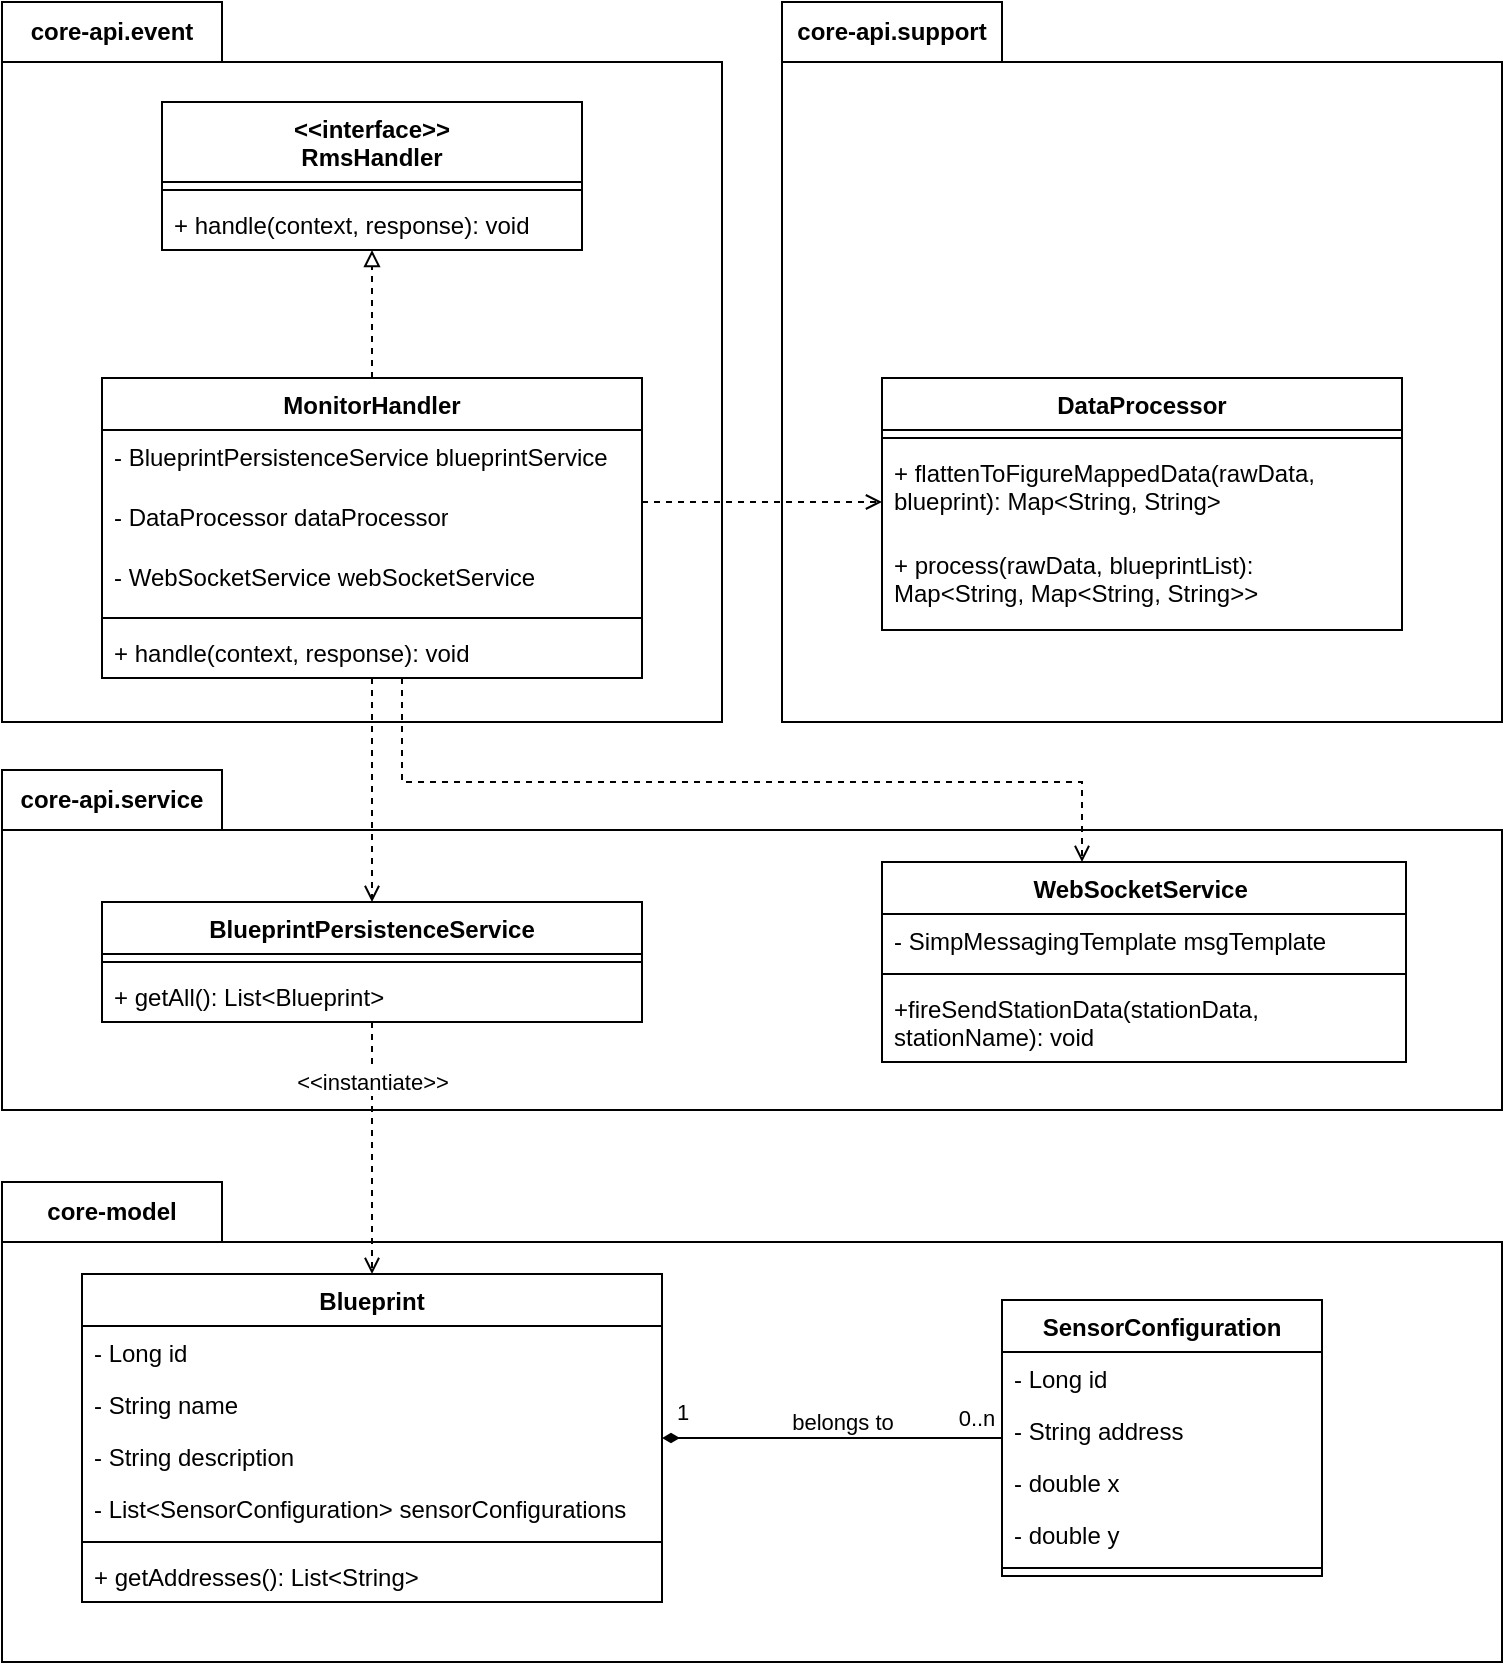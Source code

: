 <mxfile>
    <diagram name="Page-1" id="O_E6jaliTsCYFEQ6Mmy1">
        <mxGraphModel dx="1216" dy="2042" grid="1" gridSize="10" guides="1" tooltips="1" connect="1" arrows="1" fold="1" page="1" pageScale="1" pageWidth="850" pageHeight="1100" math="0" shadow="0">
            <root>
                <mxCell id="0"/>
                <mxCell id="1" parent="0"/>
                <mxCell id="PBAVa2eQpxDVr7yZhb9t-65" value="core-model" style="shape=folder;fontStyle=1;tabWidth=110;tabHeight=30;tabPosition=left;html=1;boundedLbl=1;labelInHeader=1;container=1;collapsible=0;whiteSpace=wrap;" parent="1" vertex="1">
                    <mxGeometry x="50" y="-390" width="750" height="240" as="geometry"/>
                </mxCell>
                <mxCell id="PBAVa2eQpxDVr7yZhb9t-66" value="" style="html=1;strokeColor=none;resizeWidth=1;resizeHeight=1;fillColor=none;part=1;connectable=0;allowArrows=0;deletable=0;whiteSpace=wrap;" parent="PBAVa2eQpxDVr7yZhb9t-65" vertex="1">
                    <mxGeometry width="750" height="168.0" relative="1" as="geometry">
                        <mxPoint y="30" as="offset"/>
                    </mxGeometry>
                </mxCell>
                <mxCell id="PBAVa2eQpxDVr7yZhb9t-29" value="Blueprint" style="swimlane;fontStyle=1;align=center;verticalAlign=top;childLayout=stackLayout;horizontal=1;startSize=26;horizontalStack=0;resizeParent=1;resizeParentMax=0;resizeLast=0;collapsible=1;marginBottom=0;whiteSpace=wrap;html=1;" parent="PBAVa2eQpxDVr7yZhb9t-65" vertex="1">
                    <mxGeometry x="40" y="46" width="290" height="164" as="geometry"/>
                </mxCell>
                <mxCell id="PBAVa2eQpxDVr7yZhb9t-30" value="- Long id" style="text;strokeColor=none;fillColor=none;align=left;verticalAlign=top;spacingLeft=4;spacingRight=4;overflow=hidden;rotatable=0;points=[[0,0.5],[1,0.5]];portConstraint=eastwest;whiteSpace=wrap;html=1;" parent="PBAVa2eQpxDVr7yZhb9t-29" vertex="1">
                    <mxGeometry y="26" width="290" height="26" as="geometry"/>
                </mxCell>
                <mxCell id="PBAVa2eQpxDVr7yZhb9t-33" value="- String name" style="text;strokeColor=none;fillColor=none;align=left;verticalAlign=top;spacingLeft=4;spacingRight=4;overflow=hidden;rotatable=0;points=[[0,0.5],[1,0.5]];portConstraint=eastwest;whiteSpace=wrap;html=1;" parent="PBAVa2eQpxDVr7yZhb9t-29" vertex="1">
                    <mxGeometry y="52" width="290" height="26" as="geometry"/>
                </mxCell>
                <mxCell id="PBAVa2eQpxDVr7yZhb9t-34" value="- String description" style="text;strokeColor=none;fillColor=none;align=left;verticalAlign=top;spacingLeft=4;spacingRight=4;overflow=hidden;rotatable=0;points=[[0,0.5],[1,0.5]];portConstraint=eastwest;whiteSpace=wrap;html=1;" parent="PBAVa2eQpxDVr7yZhb9t-29" vertex="1">
                    <mxGeometry y="78" width="290" height="26" as="geometry"/>
                </mxCell>
                <mxCell id="PBAVa2eQpxDVr7yZhb9t-35" value="- List&amp;lt;SensorConfiguration&amp;gt; sensorConfigurations" style="text;strokeColor=none;fillColor=none;align=left;verticalAlign=top;spacingLeft=4;spacingRight=4;overflow=hidden;rotatable=0;points=[[0,0.5],[1,0.5]];portConstraint=eastwest;whiteSpace=wrap;html=1;" parent="PBAVa2eQpxDVr7yZhb9t-29" vertex="1">
                    <mxGeometry y="104" width="290" height="26" as="geometry"/>
                </mxCell>
                <mxCell id="PBAVa2eQpxDVr7yZhb9t-31" value="" style="line;strokeWidth=1;fillColor=none;align=left;verticalAlign=middle;spacingTop=-1;spacingLeft=3;spacingRight=3;rotatable=0;labelPosition=right;points=[];portConstraint=eastwest;strokeColor=inherit;" parent="PBAVa2eQpxDVr7yZhb9t-29" vertex="1">
                    <mxGeometry y="130" width="290" height="8" as="geometry"/>
                </mxCell>
                <mxCell id="PBAVa2eQpxDVr7yZhb9t-32" value="+ getAddresses(): List&amp;lt;String&amp;gt;&amp;nbsp;" style="text;strokeColor=none;fillColor=none;align=left;verticalAlign=top;spacingLeft=4;spacingRight=4;overflow=hidden;rotatable=0;points=[[0,0.5],[1,0.5]];portConstraint=eastwest;whiteSpace=wrap;html=1;" parent="PBAVa2eQpxDVr7yZhb9t-29" vertex="1">
                    <mxGeometry y="138" width="290" height="26" as="geometry"/>
                </mxCell>
                <mxCell id="PBAVa2eQpxDVr7yZhb9t-13" value="SensorConfiguration" style="swimlane;fontStyle=1;align=center;verticalAlign=top;childLayout=stackLayout;horizontal=1;startSize=26;horizontalStack=0;resizeParent=1;resizeParentMax=0;resizeLast=0;collapsible=1;marginBottom=0;whiteSpace=wrap;html=1;" parent="PBAVa2eQpxDVr7yZhb9t-65" vertex="1">
                    <mxGeometry x="500" y="59" width="160" height="138" as="geometry"/>
                </mxCell>
                <mxCell id="PBAVa2eQpxDVr7yZhb9t-14" value="- Long id" style="text;strokeColor=none;fillColor=none;align=left;verticalAlign=top;spacingLeft=4;spacingRight=4;overflow=hidden;rotatable=0;points=[[0,0.5],[1,0.5]];portConstraint=eastwest;whiteSpace=wrap;html=1;" parent="PBAVa2eQpxDVr7yZhb9t-13" vertex="1">
                    <mxGeometry y="26" width="160" height="26" as="geometry"/>
                </mxCell>
                <mxCell id="PBAVa2eQpxDVr7yZhb9t-36" value="- String address" style="text;strokeColor=none;fillColor=none;align=left;verticalAlign=top;spacingLeft=4;spacingRight=4;overflow=hidden;rotatable=0;points=[[0,0.5],[1,0.5]];portConstraint=eastwest;whiteSpace=wrap;html=1;" parent="PBAVa2eQpxDVr7yZhb9t-13" vertex="1">
                    <mxGeometry y="52" width="160" height="26" as="geometry"/>
                </mxCell>
                <mxCell id="PBAVa2eQpxDVr7yZhb9t-37" value="- double x" style="text;strokeColor=none;fillColor=none;align=left;verticalAlign=top;spacingLeft=4;spacingRight=4;overflow=hidden;rotatable=0;points=[[0,0.5],[1,0.5]];portConstraint=eastwest;whiteSpace=wrap;html=1;" parent="PBAVa2eQpxDVr7yZhb9t-13" vertex="1">
                    <mxGeometry y="78" width="160" height="26" as="geometry"/>
                </mxCell>
                <mxCell id="PBAVa2eQpxDVr7yZhb9t-38" value="- double y&amp;nbsp;" style="text;strokeColor=none;fillColor=none;align=left;verticalAlign=top;spacingLeft=4;spacingRight=4;overflow=hidden;rotatable=0;points=[[0,0.5],[1,0.5]];portConstraint=eastwest;whiteSpace=wrap;html=1;" parent="PBAVa2eQpxDVr7yZhb9t-13" vertex="1">
                    <mxGeometry y="104" width="160" height="26" as="geometry"/>
                </mxCell>
                <mxCell id="PBAVa2eQpxDVr7yZhb9t-15" value="" style="line;strokeWidth=1;fillColor=none;align=left;verticalAlign=middle;spacingTop=-1;spacingLeft=3;spacingRight=3;rotatable=0;labelPosition=right;points=[];portConstraint=eastwest;strokeColor=inherit;" parent="PBAVa2eQpxDVr7yZhb9t-13" vertex="1">
                    <mxGeometry y="130" width="160" height="8" as="geometry"/>
                </mxCell>
                <mxCell id="PBAVa2eQpxDVr7yZhb9t-45" style="edgeStyle=orthogonalEdgeStyle;rounded=0;orthogonalLoop=1;jettySize=auto;html=1;endArrow=diamondThin;endFill=1;" parent="PBAVa2eQpxDVr7yZhb9t-65" source="PBAVa2eQpxDVr7yZhb9t-13" target="PBAVa2eQpxDVr7yZhb9t-29" edge="1">
                    <mxGeometry relative="1" as="geometry">
                        <mxPoint x="470" y="125" as="sourcePoint"/>
                        <mxPoint x="300" y="125" as="targetPoint"/>
                        <Array as="points"/>
                    </mxGeometry>
                </mxCell>
                <mxCell id="PBAVa2eQpxDVr7yZhb9t-46" value="1" style="edgeLabel;html=1;align=center;verticalAlign=middle;resizable=0;points=[];" parent="PBAVa2eQpxDVr7yZhb9t-45" vertex="1" connectable="0">
                    <mxGeometry x="0.93" y="-1" relative="1" as="geometry">
                        <mxPoint x="4" y="-12" as="offset"/>
                    </mxGeometry>
                </mxCell>
                <mxCell id="PBAVa2eQpxDVr7yZhb9t-47" value="0..n" style="edgeLabel;html=1;align=center;verticalAlign=middle;resizable=0;points=[];" parent="PBAVa2eQpxDVr7yZhb9t-45" vertex="1" connectable="0">
                    <mxGeometry x="-0.9" y="-1" relative="1" as="geometry">
                        <mxPoint x="-5" y="-9" as="offset"/>
                    </mxGeometry>
                </mxCell>
                <mxCell id="PBAVa2eQpxDVr7yZhb9t-48" value="belongs to" style="edgeLabel;html=1;align=center;verticalAlign=middle;resizable=0;points=[];" parent="PBAVa2eQpxDVr7yZhb9t-45" vertex="1" connectable="0">
                    <mxGeometry x="0.139" relative="1" as="geometry">
                        <mxPoint x="17" y="-8" as="offset"/>
                    </mxGeometry>
                </mxCell>
                <mxCell id="PBAVa2eQpxDVr7yZhb9t-59" value="core-api.service" style="shape=folder;fontStyle=1;tabWidth=110;tabHeight=30;tabPosition=left;html=1;boundedLbl=1;labelInHeader=1;container=1;collapsible=0;whiteSpace=wrap;" parent="1" vertex="1">
                    <mxGeometry x="50" y="-596" width="750" height="170" as="geometry"/>
                </mxCell>
                <mxCell id="PBAVa2eQpxDVr7yZhb9t-60" value="" style="html=1;strokeColor=none;resizeWidth=1;resizeHeight=1;fillColor=none;part=1;connectable=0;allowArrows=0;deletable=0;whiteSpace=wrap;" parent="PBAVa2eQpxDVr7yZhb9t-59" vertex="1">
                    <mxGeometry width="750" height="119.0" relative="1" as="geometry">
                        <mxPoint y="30" as="offset"/>
                    </mxGeometry>
                </mxCell>
                <mxCell id="PBAVa2eQpxDVr7yZhb9t-17" value="&lt;span style=&quot;text-align: left;&quot;&gt;WebSocketService&amp;nbsp;&lt;/span&gt;" style="swimlane;fontStyle=1;align=center;verticalAlign=top;childLayout=stackLayout;horizontal=1;startSize=26;horizontalStack=0;resizeParent=1;resizeParentMax=0;resizeLast=0;collapsible=1;marginBottom=0;whiteSpace=wrap;html=1;" parent="PBAVa2eQpxDVr7yZhb9t-59" vertex="1">
                    <mxGeometry x="440" y="46" width="262" height="100" as="geometry"/>
                </mxCell>
                <mxCell id="PBAVa2eQpxDVr7yZhb9t-18" value="- SimpMessagingTemplate msgTemplate" style="text;strokeColor=none;fillColor=none;align=left;verticalAlign=top;spacingLeft=4;spacingRight=4;overflow=hidden;rotatable=0;points=[[0,0.5],[1,0.5]];portConstraint=eastwest;whiteSpace=wrap;html=1;" parent="PBAVa2eQpxDVr7yZhb9t-17" vertex="1">
                    <mxGeometry y="26" width="262" height="26" as="geometry"/>
                </mxCell>
                <mxCell id="PBAVa2eQpxDVr7yZhb9t-19" value="" style="line;strokeWidth=1;fillColor=none;align=left;verticalAlign=middle;spacingTop=-1;spacingLeft=3;spacingRight=3;rotatable=0;labelPosition=right;points=[];portConstraint=eastwest;strokeColor=inherit;" parent="PBAVa2eQpxDVr7yZhb9t-17" vertex="1">
                    <mxGeometry y="52" width="262" height="8" as="geometry"/>
                </mxCell>
                <mxCell id="PBAVa2eQpxDVr7yZhb9t-20" value="+fireSendStationData(stationData, stationName): void&amp;nbsp;" style="text;strokeColor=none;fillColor=none;align=left;verticalAlign=top;spacingLeft=4;spacingRight=4;overflow=hidden;rotatable=0;points=[[0,0.5],[1,0.5]];portConstraint=eastwest;whiteSpace=wrap;html=1;" parent="PBAVa2eQpxDVr7yZhb9t-17" vertex="1">
                    <mxGeometry y="60" width="262" height="40" as="geometry"/>
                </mxCell>
                <mxCell id="PBAVa2eQpxDVr7yZhb9t-21" value="&lt;span style=&quot;text-align: left;&quot;&gt;BlueprintPersistenceService&lt;/span&gt;" style="swimlane;fontStyle=1;align=center;verticalAlign=top;childLayout=stackLayout;horizontal=1;startSize=26;horizontalStack=0;resizeParent=1;resizeParentMax=0;resizeLast=0;collapsible=1;marginBottom=0;whiteSpace=wrap;html=1;" parent="PBAVa2eQpxDVr7yZhb9t-59" vertex="1">
                    <mxGeometry x="50" y="66" width="270" height="60" as="geometry"/>
                </mxCell>
                <mxCell id="PBAVa2eQpxDVr7yZhb9t-23" value="" style="line;strokeWidth=1;fillColor=none;align=left;verticalAlign=middle;spacingTop=-1;spacingLeft=3;spacingRight=3;rotatable=0;labelPosition=right;points=[];portConstraint=eastwest;strokeColor=inherit;" parent="PBAVa2eQpxDVr7yZhb9t-21" vertex="1">
                    <mxGeometry y="26" width="270" height="8" as="geometry"/>
                </mxCell>
                <mxCell id="PBAVa2eQpxDVr7yZhb9t-24" value="+ getAll(): List&amp;lt;Blueprint&amp;gt;" style="text;strokeColor=none;fillColor=none;align=left;verticalAlign=top;spacingLeft=4;spacingRight=4;overflow=hidden;rotatable=0;points=[[0,0.5],[1,0.5]];portConstraint=eastwest;whiteSpace=wrap;html=1;" parent="PBAVa2eQpxDVr7yZhb9t-21" vertex="1">
                    <mxGeometry y="34" width="270" height="26" as="geometry"/>
                </mxCell>
                <mxCell id="PBAVa2eQpxDVr7yZhb9t-51" value="core-api.support" style="shape=folder;fontStyle=1;tabWidth=110;tabHeight=30;tabPosition=left;html=1;boundedLbl=1;labelInHeader=1;container=1;collapsible=0;whiteSpace=wrap;" parent="1" vertex="1">
                    <mxGeometry x="440" y="-980" width="360" height="360" as="geometry"/>
                </mxCell>
                <mxCell id="PBAVa2eQpxDVr7yZhb9t-52" value="" style="html=1;strokeColor=none;resizeWidth=1;resizeHeight=1;fillColor=none;part=1;connectable=0;allowArrows=0;deletable=0;whiteSpace=wrap;" parent="PBAVa2eQpxDVr7yZhb9t-51" vertex="1">
                    <mxGeometry width="360" height="252.0" relative="1" as="geometry">
                        <mxPoint y="30" as="offset"/>
                    </mxGeometry>
                </mxCell>
                <mxCell id="PBAVa2eQpxDVr7yZhb9t-5" value="DataProcessor" style="swimlane;fontStyle=1;align=center;verticalAlign=top;childLayout=stackLayout;horizontal=1;startSize=26;horizontalStack=0;resizeParent=1;resizeParentMax=0;resizeLast=0;collapsible=1;marginBottom=0;whiteSpace=wrap;html=1;" parent="PBAVa2eQpxDVr7yZhb9t-51" vertex="1">
                    <mxGeometry x="50" y="188" width="260" height="126" as="geometry"/>
                </mxCell>
                <mxCell id="PBAVa2eQpxDVr7yZhb9t-7" value="" style="line;strokeWidth=1;fillColor=none;align=left;verticalAlign=middle;spacingTop=-1;spacingLeft=3;spacingRight=3;rotatable=0;labelPosition=right;points=[];portConstraint=eastwest;strokeColor=inherit;" parent="PBAVa2eQpxDVr7yZhb9t-5" vertex="1">
                    <mxGeometry y="26" width="260" height="8" as="geometry"/>
                </mxCell>
                <mxCell id="PBAVa2eQpxDVr7yZhb9t-8" value="+ flattenToFigureMappedData(rawData, blueprint): Map&amp;lt;String, String&amp;gt;" style="text;strokeColor=none;fillColor=none;align=left;verticalAlign=top;spacingLeft=4;spacingRight=4;overflow=hidden;rotatable=0;points=[[0,0.5],[1,0.5]];portConstraint=eastwest;whiteSpace=wrap;html=1;" parent="PBAVa2eQpxDVr7yZhb9t-5" vertex="1">
                    <mxGeometry y="34" width="260" height="46" as="geometry"/>
                </mxCell>
                <mxCell id="PBAVa2eQpxDVr7yZhb9t-28" value="+ process(rawData, blueprintList):&amp;nbsp;&lt;div&gt;Map&amp;lt;String, Map&amp;lt;String, String&amp;gt;&amp;gt;&lt;/div&gt;" style="text;strokeColor=none;fillColor=none;align=left;verticalAlign=top;spacingLeft=4;spacingRight=4;overflow=hidden;rotatable=0;points=[[0,0.5],[1,0.5]];portConstraint=eastwest;whiteSpace=wrap;html=1;" parent="PBAVa2eQpxDVr7yZhb9t-5" vertex="1">
                    <mxGeometry y="80" width="260" height="46" as="geometry"/>
                </mxCell>
                <mxCell id="PBAVa2eQpxDVr7yZhb9t-49" value="core-api.event" style="shape=folder;fontStyle=1;tabWidth=110;tabHeight=30;tabPosition=left;html=1;boundedLbl=1;labelInHeader=1;container=1;collapsible=0;whiteSpace=wrap;" parent="1" vertex="1">
                    <mxGeometry x="50" y="-980" width="360" height="360" as="geometry"/>
                </mxCell>
                <mxCell id="PBAVa2eQpxDVr7yZhb9t-50" value="" style="html=1;strokeColor=none;resizeWidth=1;resizeHeight=1;fillColor=none;part=1;connectable=0;allowArrows=0;deletable=0;whiteSpace=wrap;" parent="PBAVa2eQpxDVr7yZhb9t-49" vertex="1">
                    <mxGeometry width="360" height="252.0" relative="1" as="geometry">
                        <mxPoint y="30" as="offset"/>
                    </mxGeometry>
                </mxCell>
                <mxCell id="PBAVa2eQpxDVr7yZhb9t-1" value="&amp;lt;&amp;lt;interface&amp;gt;&amp;gt;&lt;br&gt;RmsHandler" style="swimlane;fontStyle=1;align=center;verticalAlign=top;childLayout=stackLayout;horizontal=1;startSize=40;horizontalStack=0;resizeParent=1;resizeParentMax=0;resizeLast=0;collapsible=1;marginBottom=0;whiteSpace=wrap;html=1;" parent="1" vertex="1">
                    <mxGeometry x="130" y="-930" width="210" height="74" as="geometry"/>
                </mxCell>
                <mxCell id="PBAVa2eQpxDVr7yZhb9t-3" value="" style="line;strokeWidth=1;fillColor=none;align=left;verticalAlign=middle;spacingTop=-1;spacingLeft=3;spacingRight=3;rotatable=0;labelPosition=right;points=[];portConstraint=eastwest;strokeColor=inherit;" parent="PBAVa2eQpxDVr7yZhb9t-1" vertex="1">
                    <mxGeometry y="40" width="210" height="8" as="geometry"/>
                </mxCell>
                <mxCell id="PBAVa2eQpxDVr7yZhb9t-4" value="+ handle(context, response): void" style="text;strokeColor=none;fillColor=none;align=left;verticalAlign=top;spacingLeft=4;spacingRight=4;overflow=hidden;rotatable=0;points=[[0,0.5],[1,0.5]];portConstraint=eastwest;whiteSpace=wrap;html=1;" parent="PBAVa2eQpxDVr7yZhb9t-1" vertex="1">
                    <mxGeometry y="48" width="210" height="26" as="geometry"/>
                </mxCell>
                <mxCell id="PBAVa2eQpxDVr7yZhb9t-39" style="edgeStyle=orthogonalEdgeStyle;rounded=0;orthogonalLoop=1;jettySize=auto;html=1;dashed=1;endArrow=block;endFill=0;" parent="1" source="PBAVa2eQpxDVr7yZhb9t-9" target="PBAVa2eQpxDVr7yZhb9t-1" edge="1">
                    <mxGeometry relative="1" as="geometry"/>
                </mxCell>
                <mxCell id="PBAVa2eQpxDVr7yZhb9t-40" style="edgeStyle=orthogonalEdgeStyle;rounded=0;orthogonalLoop=1;jettySize=auto;html=1;dashed=1;endArrow=open;endFill=0;" parent="1" source="PBAVa2eQpxDVr7yZhb9t-9" target="PBAVa2eQpxDVr7yZhb9t-5" edge="1">
                    <mxGeometry relative="1" as="geometry">
                        <Array as="points">
                            <mxPoint x="440" y="-730"/>
                            <mxPoint x="440" y="-730"/>
                        </Array>
                    </mxGeometry>
                </mxCell>
                <mxCell id="PBAVa2eQpxDVr7yZhb9t-41" style="edgeStyle=orthogonalEdgeStyle;rounded=0;orthogonalLoop=1;jettySize=auto;html=1;dashed=1;endArrow=open;endFill=0;" parent="1" source="PBAVa2eQpxDVr7yZhb9t-9" target="PBAVa2eQpxDVr7yZhb9t-21" edge="1">
                    <mxGeometry relative="1" as="geometry">
                        <Array as="points">
                            <mxPoint x="235" y="-590"/>
                            <mxPoint x="235" y="-590"/>
                        </Array>
                    </mxGeometry>
                </mxCell>
                <mxCell id="PBAVa2eQpxDVr7yZhb9t-42" style="edgeStyle=orthogonalEdgeStyle;rounded=0;orthogonalLoop=1;jettySize=auto;html=1;dashed=1;endArrow=open;endFill=0;" parent="1" source="PBAVa2eQpxDVr7yZhb9t-9" target="PBAVa2eQpxDVr7yZhb9t-17" edge="1">
                    <mxGeometry relative="1" as="geometry">
                        <Array as="points">
                            <mxPoint x="250" y="-590"/>
                            <mxPoint x="590" y="-590"/>
                        </Array>
                    </mxGeometry>
                </mxCell>
                <mxCell id="PBAVa2eQpxDVr7yZhb9t-9" value="MonitorHandler" style="swimlane;fontStyle=1;align=center;verticalAlign=top;childLayout=stackLayout;horizontal=1;startSize=26;horizontalStack=0;resizeParent=1;resizeParentMax=0;resizeLast=0;collapsible=1;marginBottom=0;whiteSpace=wrap;html=1;" parent="1" vertex="1">
                    <mxGeometry x="100" y="-792" width="270" height="150" as="geometry"/>
                </mxCell>
                <mxCell id="PBAVa2eQpxDVr7yZhb9t-25" value="- BlueprintPersistenceService blueprintService&amp;nbsp;" style="text;strokeColor=none;fillColor=none;align=left;verticalAlign=top;spacingLeft=4;spacingRight=4;overflow=hidden;rotatable=0;points=[[0,0.5],[1,0.5]];portConstraint=eastwest;whiteSpace=wrap;html=1;" parent="PBAVa2eQpxDVr7yZhb9t-9" vertex="1">
                    <mxGeometry y="26" width="270" height="30" as="geometry"/>
                </mxCell>
                <mxCell id="PBAVa2eQpxDVr7yZhb9t-27" value="- DataProcessor dataProcessor" style="text;strokeColor=none;fillColor=none;align=left;verticalAlign=top;spacingLeft=4;spacingRight=4;overflow=hidden;rotatable=0;points=[[0,0.5],[1,0.5]];portConstraint=eastwest;whiteSpace=wrap;html=1;" parent="PBAVa2eQpxDVr7yZhb9t-9" vertex="1">
                    <mxGeometry y="56" width="270" height="30" as="geometry"/>
                </mxCell>
                <mxCell id="PBAVa2eQpxDVr7yZhb9t-26" value="- WebSocketService webSocketService" style="text;strokeColor=none;fillColor=none;align=left;verticalAlign=top;spacingLeft=4;spacingRight=4;overflow=hidden;rotatable=0;points=[[0,0.5],[1,0.5]];portConstraint=eastwest;whiteSpace=wrap;html=1;" parent="PBAVa2eQpxDVr7yZhb9t-9" vertex="1">
                    <mxGeometry y="86" width="270" height="30" as="geometry"/>
                </mxCell>
                <mxCell id="PBAVa2eQpxDVr7yZhb9t-11" value="" style="line;strokeWidth=1;fillColor=none;align=left;verticalAlign=middle;spacingTop=-1;spacingLeft=3;spacingRight=3;rotatable=0;labelPosition=right;points=[];portConstraint=eastwest;strokeColor=inherit;" parent="PBAVa2eQpxDVr7yZhb9t-9" vertex="1">
                    <mxGeometry y="116" width="270" height="8" as="geometry"/>
                </mxCell>
                <mxCell id="PBAVa2eQpxDVr7yZhb9t-12" value="+ handle(context, response): void" style="text;strokeColor=none;fillColor=none;align=left;verticalAlign=top;spacingLeft=4;spacingRight=4;overflow=hidden;rotatable=0;points=[[0,0.5],[1,0.5]];portConstraint=eastwest;whiteSpace=wrap;html=1;" parent="PBAVa2eQpxDVr7yZhb9t-9" vertex="1">
                    <mxGeometry y="124" width="270" height="26" as="geometry"/>
                </mxCell>
                <mxCell id="PBAVa2eQpxDVr7yZhb9t-43" style="edgeStyle=orthogonalEdgeStyle;rounded=0;orthogonalLoop=1;jettySize=auto;html=1;dashed=1;endArrow=open;endFill=0;" parent="1" source="PBAVa2eQpxDVr7yZhb9t-21" target="PBAVa2eQpxDVr7yZhb9t-29" edge="1">
                    <mxGeometry relative="1" as="geometry">
                        <Array as="points">
                            <mxPoint x="225" y="-490"/>
                            <mxPoint x="225" y="-490"/>
                        </Array>
                    </mxGeometry>
                </mxCell>
                <mxCell id="PBAVa2eQpxDVr7yZhb9t-44" value="&amp;lt;&amp;lt;instantiate&amp;gt;&amp;gt;" style="edgeLabel;html=1;align=center;verticalAlign=middle;resizable=0;points=[];" parent="PBAVa2eQpxDVr7yZhb9t-43" vertex="1" connectable="0">
                    <mxGeometry x="-0.148" relative="1" as="geometry">
                        <mxPoint y="-24" as="offset"/>
                    </mxGeometry>
                </mxCell>
            </root>
        </mxGraphModel>
    </diagram>
</mxfile>
